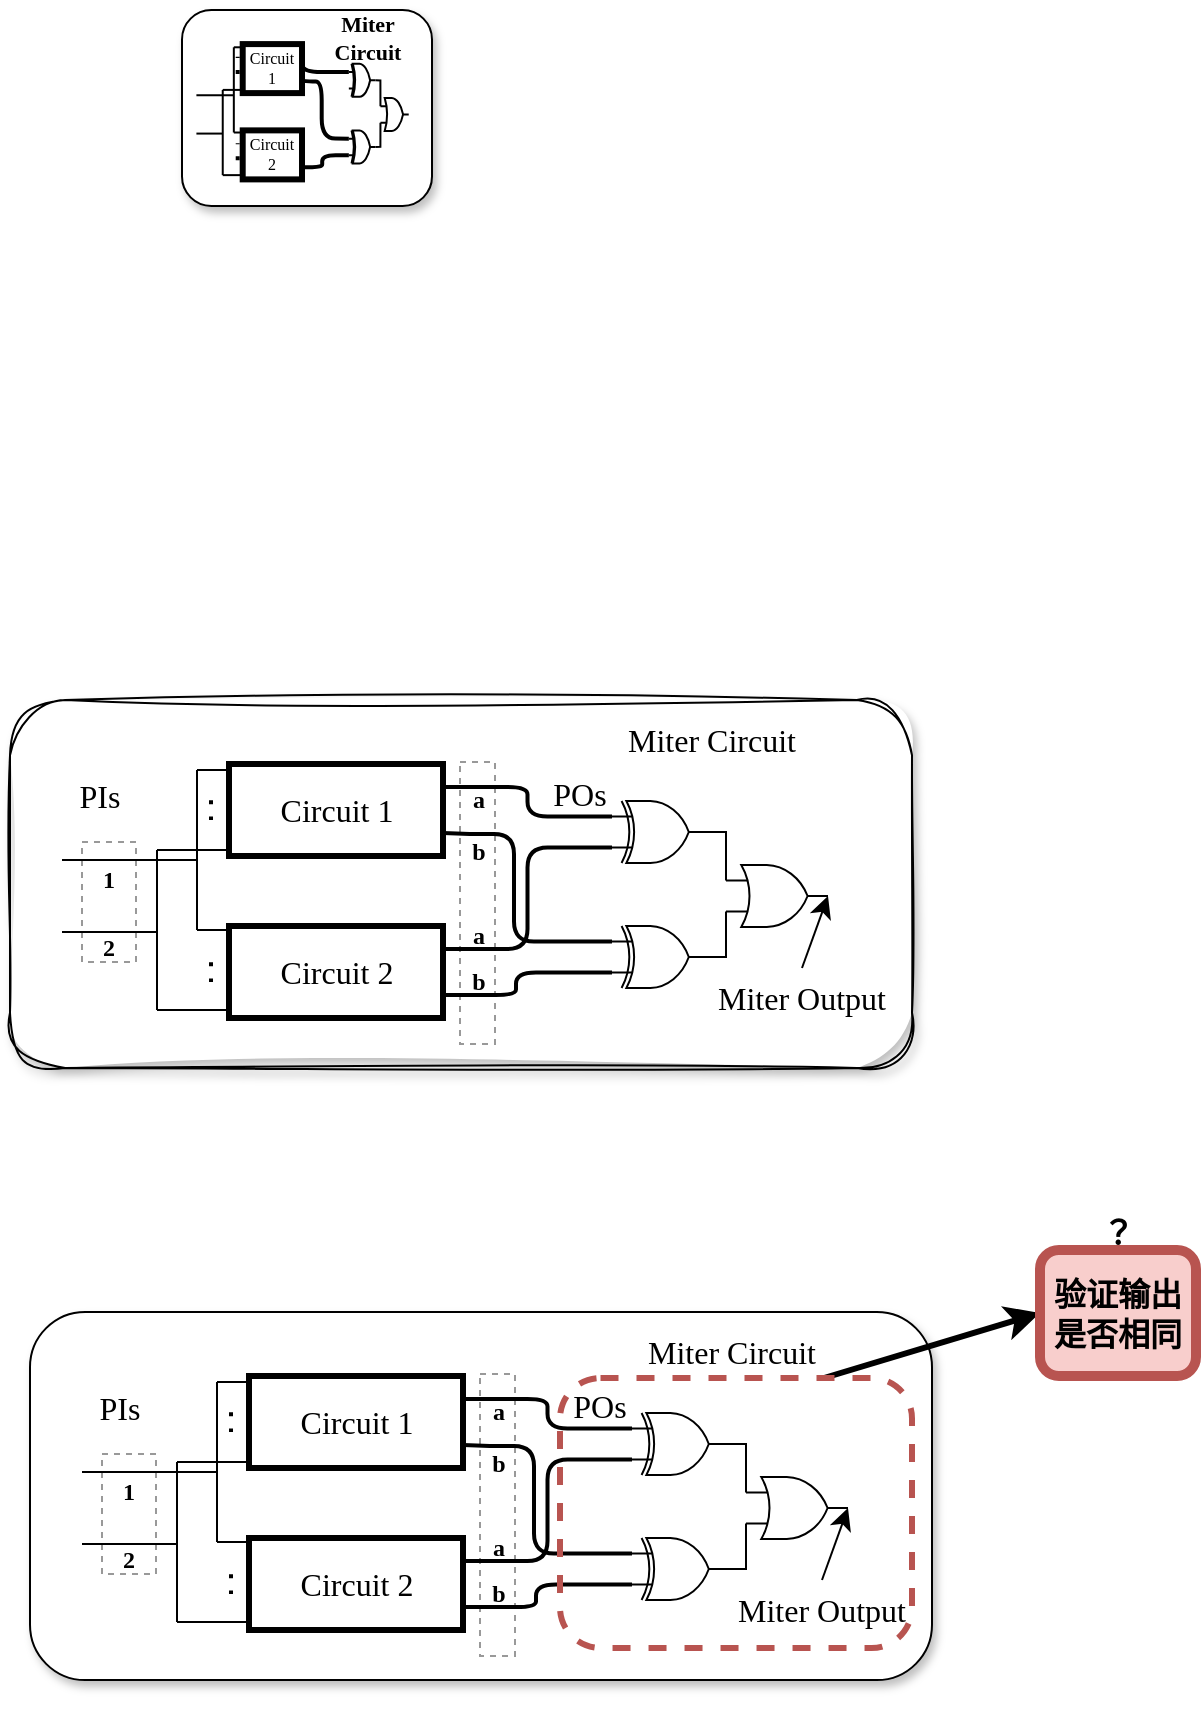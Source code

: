 <mxfile version="24.9.1">
  <diagram name="第 1 页" id="3zlwhkzbEn6zIwHLEL-s">
    <mxGraphModel dx="899" dy="822" grid="0" gridSize="10" guides="1" tooltips="1" connect="1" arrows="1" fold="1" page="0" pageScale="1" pageWidth="827" pageHeight="1169" math="0" shadow="0">
      <root>
        <mxCell id="0" />
        <mxCell id="1" parent="0" />
        <mxCell id="8TYDPo_ULC_1JVR2aMOj-1" value="" style="rounded=1;whiteSpace=wrap;html=1;fontFamily=Times New Roman;shadow=1;labelBackgroundColor=none;glass=0;sketch=1;curveFitting=1;jiggle=2;" parent="1" vertex="1">
          <mxGeometry x="-52" y="254" width="451" height="184" as="geometry" />
        </mxCell>
        <mxCell id="8TYDPo_ULC_1JVR2aMOj-2" value="" style="rounded=0;whiteSpace=wrap;html=1;dashed=1;labelBackgroundColor=none;opacity=40;fontFamily=Times New Roman;" parent="1" vertex="1">
          <mxGeometry x="-16" y="325" width="27" height="60" as="geometry" />
        </mxCell>
        <mxCell id="8TYDPo_ULC_1JVR2aMOj-3" value="" style="endArrow=none;html=1;rounded=0;fontSize=12;startSize=8;endSize=8;curved=1;fontFamily=Times New Roman;labelBackgroundColor=none;fontColor=default;" parent="1" edge="1">
          <mxGeometry width="50" height="50" relative="1" as="geometry">
            <mxPoint x="41.5" y="289" as="sourcePoint" />
            <mxPoint x="73.5" y="289" as="targetPoint" />
          </mxGeometry>
        </mxCell>
        <mxCell id="8TYDPo_ULC_1JVR2aMOj-4" value="" style="endArrow=none;html=1;rounded=0;fontSize=12;startSize=8;endSize=8;curved=1;fontFamily=Times New Roman;labelBackgroundColor=none;fontColor=default;" parent="1" edge="1">
          <mxGeometry width="50" height="50" relative="1" as="geometry">
            <mxPoint x="41.5" y="369" as="sourcePoint" />
            <mxPoint x="73.5" y="369" as="targetPoint" />
          </mxGeometry>
        </mxCell>
        <mxCell id="8TYDPo_ULC_1JVR2aMOj-5" value="" style="endArrow=none;html=1;rounded=0;fontSize=12;startSize=8;endSize=8;curved=1;fontFamily=Times New Roman;labelBackgroundColor=none;fontColor=default;" parent="1" edge="1">
          <mxGeometry width="50" height="50" relative="1" as="geometry">
            <mxPoint x="41.5" y="369" as="sourcePoint" />
            <mxPoint x="41.5" y="289" as="targetPoint" />
          </mxGeometry>
        </mxCell>
        <mxCell id="8TYDPo_ULC_1JVR2aMOj-6" value="" style="endArrow=none;html=1;rounded=0;fontSize=12;startSize=8;endSize=8;curved=1;fontFamily=Times New Roman;labelBackgroundColor=none;fontColor=default;" parent="1" edge="1">
          <mxGeometry width="50" height="50" relative="1" as="geometry">
            <mxPoint x="21.5" y="409" as="sourcePoint" />
            <mxPoint x="73.5" y="409" as="targetPoint" />
          </mxGeometry>
        </mxCell>
        <mxCell id="8TYDPo_ULC_1JVR2aMOj-7" value="" style="endArrow=none;html=1;rounded=0;fontSize=12;startSize=8;endSize=8;curved=1;fontFamily=Times New Roman;labelBackgroundColor=none;fontColor=default;" parent="1" edge="1">
          <mxGeometry width="50" height="50" relative="1" as="geometry">
            <mxPoint x="21.5" y="329" as="sourcePoint" />
            <mxPoint x="73.5" y="329" as="targetPoint" />
          </mxGeometry>
        </mxCell>
        <mxCell id="8TYDPo_ULC_1JVR2aMOj-8" value="" style="endArrow=none;html=1;rounded=0;fontSize=12;startSize=8;endSize=8;curved=1;labelBackgroundColor=none;fontFamily=Times New Roman;fontColor=default;" parent="1" edge="1">
          <mxGeometry width="50" height="50" relative="1" as="geometry">
            <mxPoint x="21.5" y="409" as="sourcePoint" />
            <mxPoint x="21.5" y="329" as="targetPoint" />
          </mxGeometry>
        </mxCell>
        <mxCell id="8TYDPo_ULC_1JVR2aMOj-9" value="" style="endArrow=none;html=1;rounded=0;fontSize=12;startSize=8;endSize=8;curved=1;labelBackgroundColor=none;fontFamily=Times New Roman;fontColor=default;" parent="1" edge="1">
          <mxGeometry width="50" height="50" relative="1" as="geometry">
            <mxPoint x="-26" y="370" as="sourcePoint" />
            <mxPoint x="21.5" y="370" as="targetPoint" />
          </mxGeometry>
        </mxCell>
        <mxCell id="8TYDPo_ULC_1JVR2aMOj-10" value="" style="endArrow=none;html=1;rounded=0;fontSize=12;startSize=8;endSize=8;curved=1;fontFamily=Times New Roman;labelBackgroundColor=none;fontColor=default;" parent="1" edge="1">
          <mxGeometry width="50" height="50" relative="1" as="geometry">
            <mxPoint x="-26" y="334" as="sourcePoint" />
            <mxPoint x="41.5" y="334" as="targetPoint" />
          </mxGeometry>
        </mxCell>
        <mxCell id="8TYDPo_ULC_1JVR2aMOj-11" value="" style="group;fillColor=none;fontFamily=Times New Roman;labelBackgroundColor=none;" parent="1" vertex="1" connectable="0">
          <mxGeometry x="73.5" y="367" width="170" height="86" as="geometry" />
        </mxCell>
        <mxCell id="8TYDPo_ULC_1JVR2aMOj-12" value="" style="rounded=0;whiteSpace=wrap;html=1;strokeWidth=3;fontFamily=Times New Roman;labelBackgroundColor=none;" parent="8TYDPo_ULC_1JVR2aMOj-11" vertex="1">
          <mxGeometry x="-16" width="107" height="46" as="geometry" />
        </mxCell>
        <mxCell id="8TYDPo_ULC_1JVR2aMOj-13" value="" style="endArrow=none;dashed=1;html=1;dashPattern=1 3;strokeWidth=2;rounded=0;fontSize=12;startSize=8;endSize=8;curved=1;fontFamily=Times New Roman;labelBackgroundColor=none;fontColor=default;" parent="8TYDPo_ULC_1JVR2aMOj-11" edge="1">
          <mxGeometry width="50" height="50" relative="1" as="geometry">
            <mxPoint x="-25" y="28" as="sourcePoint" />
            <mxPoint x="-25" y="12" as="targetPoint" />
          </mxGeometry>
        </mxCell>
        <mxCell id="8TYDPo_ULC_1JVR2aMOj-14" value="&lt;font&gt;Circuit 2&lt;/font&gt;" style="text;html=1;align=center;verticalAlign=middle;whiteSpace=wrap;rounded=0;fontSize=16;fontFamily=Times New Roman;labelBackgroundColor=none;" parent="8TYDPo_ULC_1JVR2aMOj-11" vertex="1">
          <mxGeometry x="5" y="8" width="65" height="30" as="geometry" />
        </mxCell>
        <mxCell id="8TYDPo_ULC_1JVR2aMOj-15" value="" style="rounded=0;whiteSpace=wrap;html=1;dashed=1;opacity=40;fontFamily=Times New Roman;labelBackgroundColor=none;" parent="8TYDPo_ULC_1JVR2aMOj-11" vertex="1">
          <mxGeometry x="99.5" y="-82" width="17.5" height="141" as="geometry" />
        </mxCell>
        <mxCell id="8TYDPo_ULC_1JVR2aMOj-16" value="&lt;b style=&quot;font-size: 12px;&quot;&gt;a&lt;/b&gt;&lt;span style=&quot;color: rgba(0, 0, 0, 0); font-size: 0px; text-align: start; text-wrap-mode: nowrap;&quot;&gt;%3CmxGraphModel%3E%3Croot%3E%3CmxCell%20id%3D%220%22%2F%3E%3CmxCell%20id%3D%221%22%20parent%3D%220%22%2F%3E%3CmxCell%20id%3D%222%22%20value%3D%22%26lt%3Bb%20style%3D%26quot%3Bfont-family%3A%20%26amp%3Bquot%3BTimes%20New%20Roman%26amp%3Bquot%3B%3B%20font-size%3A%2012px%3B%26quot%3B%26gt%3B1%26lt%3B%2Fb%26gt%3B%22%20style%3D%22text%3Bhtml%3D1%3Balign%3Dcenter%3BverticalAlign%3Dmiddle%3BwhiteSpace%3Dwrap%3Brounded%3D0%3BfontSize%3D16%3B%22%20vertex%3D%221%22%20parent%3D%221%22%3E%3CmxGeometry%20x%3D%225%22%20y%3D%22537%22%20width%3D%2254.5%22%20height%3D%2225%22%20as%3D%22geometry%22%2F%3E%3C%2FmxCell%3E%3C%2Froot%3E%3C%2FmxGraphModel%3E&lt;/span&gt;" style="text;html=1;align=center;verticalAlign=middle;whiteSpace=wrap;rounded=0;fontSize=16;fontFamily=Times New Roman;labelBackgroundColor=none;" parent="8TYDPo_ULC_1JVR2aMOj-11" vertex="1">
          <mxGeometry x="81.5" y="-10" width="54.5" height="25" as="geometry" />
        </mxCell>
        <mxCell id="8TYDPo_ULC_1JVR2aMOj-17" value="&lt;b style=&quot;font-size: 12px;&quot;&gt;b&lt;/b&gt;" style="text;html=1;align=center;verticalAlign=middle;whiteSpace=wrap;rounded=0;fontSize=16;fontFamily=Times New Roman;labelBackgroundColor=none;" parent="8TYDPo_ULC_1JVR2aMOj-11" vertex="1">
          <mxGeometry x="81.5" y="13" width="54.5" height="25" as="geometry" />
        </mxCell>
        <mxCell id="8TYDPo_ULC_1JVR2aMOj-18" value="" style="group;fillColor=none;strokeWidth=1;fontFamily=Times New Roman;labelBackgroundColor=none;" parent="1" vertex="1" connectable="0">
          <mxGeometry x="73.5" y="286" width="199" height="52.5" as="geometry" />
        </mxCell>
        <mxCell id="8TYDPo_ULC_1JVR2aMOj-19" value="" style="rounded=0;whiteSpace=wrap;html=1;strokeWidth=3;fontFamily=Times New Roman;labelBackgroundColor=none;" parent="8TYDPo_ULC_1JVR2aMOj-18" vertex="1">
          <mxGeometry x="-16" width="107" height="46" as="geometry" />
        </mxCell>
        <mxCell id="8TYDPo_ULC_1JVR2aMOj-20" value="" style="endArrow=none;dashed=1;html=1;dashPattern=1 3;strokeWidth=2;rounded=0;fontSize=12;startSize=8;endSize=8;curved=1;fontFamily=Times New Roman;labelBackgroundColor=none;fontColor=default;" parent="8TYDPo_ULC_1JVR2aMOj-18" edge="1">
          <mxGeometry width="50" height="50" relative="1" as="geometry">
            <mxPoint x="-25" y="28" as="sourcePoint" />
            <mxPoint x="-25" y="12" as="targetPoint" />
          </mxGeometry>
        </mxCell>
        <mxCell id="8TYDPo_ULC_1JVR2aMOj-21" value="&lt;font&gt;Circuit 1&lt;/font&gt;" style="text;html=1;align=center;verticalAlign=middle;whiteSpace=wrap;rounded=0;fontSize=16;fontFamily=Times New Roman;labelBackgroundColor=none;" parent="8TYDPo_ULC_1JVR2aMOj-18" vertex="1">
          <mxGeometry x="5" y="8" width="65" height="30" as="geometry" />
        </mxCell>
        <mxCell id="8TYDPo_ULC_1JVR2aMOj-22" value="&lt;font&gt;POs&lt;/font&gt;" style="text;html=1;align=center;verticalAlign=middle;whiteSpace=wrap;rounded=0;fontSize=16;fontFamily=Times New Roman;labelBackgroundColor=none;" parent="8TYDPo_ULC_1JVR2aMOj-18" vertex="1">
          <mxGeometry x="129.5" width="60" height="30" as="geometry" />
        </mxCell>
        <mxCell id="8TYDPo_ULC_1JVR2aMOj-23" value="&lt;b style=&quot;font-size: 12px;&quot;&gt;a&lt;/b&gt;&lt;span style=&quot;color: rgba(0, 0, 0, 0); font-size: 0px; text-align: start; text-wrap-mode: nowrap;&quot;&gt;%3CmxGraphModel%3E%3Croot%3E%3CmxCell%20id%3D%220%22%2F%3E%3CmxCell%20id%3D%221%22%20parent%3D%220%22%2F%3E%3CmxCell%20id%3D%222%22%20value%3D%22%26lt%3Bb%20style%3D%26quot%3Bfont-family%3A%20%26amp%3Bquot%3BTimes%20New%20Roman%26amp%3Bquot%3B%3B%20font-size%3A%2012px%3B%26quot%3B%26gt%3B1%26lt%3B%2Fb%26gt%3B%22%20style%3D%22text%3Bhtml%3D1%3Balign%3Dcenter%3BverticalAlign%3Dmiddle%3BwhiteSpace%3Dwrap%3Brounded%3D0%3BfontSize%3D16%3B%22%20vertex%3D%221%22%20parent%3D%221%22%3E%3CmxGeometry%20x%3D%225%22%20y%3D%22537%22%20width%3D%2254.5%22%20height%3D%2225%22%20as%3D%22geometry%22%2F%3E%3C%2FmxCell%3E%3C%2Froot%3E%3C%2FmxGraphModel%3E&lt;/span&gt;" style="text;html=1;align=center;verticalAlign=middle;whiteSpace=wrap;rounded=0;fontSize=16;fontFamily=Times New Roman;labelBackgroundColor=none;" parent="8TYDPo_ULC_1JVR2aMOj-18" vertex="1">
          <mxGeometry x="81.5" y="3.5" width="54.5" height="25" as="geometry" />
        </mxCell>
        <mxCell id="8TYDPo_ULC_1JVR2aMOj-24" value="&lt;b style=&quot;font-size: 12px;&quot;&gt;b&lt;/b&gt;" style="text;html=1;align=center;verticalAlign=middle;whiteSpace=wrap;rounded=0;fontSize=16;fontFamily=Times New Roman;labelBackgroundColor=none;" parent="8TYDPo_ULC_1JVR2aMOj-18" vertex="1">
          <mxGeometry x="81.5" y="29.5" width="54.5" height="25" as="geometry" />
        </mxCell>
        <mxCell id="8TYDPo_ULC_1JVR2aMOj-25" style="edgeStyle=orthogonalEdgeStyle;rounded=1;orthogonalLoop=1;jettySize=auto;html=1;exitX=0;exitY=0.25;exitDx=0;exitDy=0;exitPerimeter=0;entryX=1;entryY=0.25;entryDx=0;entryDy=0;fontSize=12;startSize=8;endSize=8;endArrow=none;endFill=0;curved=0;strokeWidth=2;fontFamily=Times New Roman;labelBackgroundColor=none;fontColor=default;" parent="1" source="8TYDPo_ULC_1JVR2aMOj-28" target="8TYDPo_ULC_1JVR2aMOj-19" edge="1">
          <mxGeometry relative="1" as="geometry" />
        </mxCell>
        <mxCell id="8TYDPo_ULC_1JVR2aMOj-26" style="edgeStyle=orthogonalEdgeStyle;rounded=1;orthogonalLoop=1;jettySize=auto;html=1;exitX=0;exitY=0.75;exitDx=0;exitDy=0;exitPerimeter=0;entryX=1;entryY=0.25;entryDx=0;entryDy=0;fontSize=12;startSize=8;endSize=8;endArrow=none;endFill=0;curved=0;strokeWidth=2;fontFamily=Times New Roman;labelBackgroundColor=none;fontColor=default;" parent="1" source="8TYDPo_ULC_1JVR2aMOj-28" target="8TYDPo_ULC_1JVR2aMOj-12" edge="1">
          <mxGeometry relative="1" as="geometry" />
        </mxCell>
        <mxCell id="8TYDPo_ULC_1JVR2aMOj-27" style="edgeStyle=orthogonalEdgeStyle;rounded=0;orthogonalLoop=1;jettySize=auto;html=1;exitX=1;exitY=0.5;exitDx=0;exitDy=0;exitPerimeter=0;fontSize=12;startSize=8;endSize=8;endArrow=none;endFill=0;entryX=0;entryY=0.25;entryDx=0;entryDy=0;entryPerimeter=0;fontFamily=Times New Roman;labelBackgroundColor=none;fontColor=default;" parent="1" source="8TYDPo_ULC_1JVR2aMOj-28" target="8TYDPo_ULC_1JVR2aMOj-34" edge="1">
          <mxGeometry relative="1" as="geometry">
            <mxPoint x="312.419" y="334" as="targetPoint" />
          </mxGeometry>
        </mxCell>
        <mxCell id="8TYDPo_ULC_1JVR2aMOj-28" value="" style="verticalLabelPosition=bottom;shadow=0;dashed=0;align=center;html=1;verticalAlign=top;shape=mxgraph.electrical.logic_gates.logic_gate;operation=xor;fontFamily=Times New Roman;labelBackgroundColor=none;" parent="1" vertex="1">
          <mxGeometry x="249" y="304.5" width="48" height="31" as="geometry" />
        </mxCell>
        <mxCell id="8TYDPo_ULC_1JVR2aMOj-29" style="edgeStyle=orthogonalEdgeStyle;rounded=1;orthogonalLoop=1;jettySize=auto;html=1;exitX=0;exitY=0.25;exitDx=0;exitDy=0;exitPerimeter=0;entryX=1;entryY=0.75;entryDx=0;entryDy=0;fontSize=12;startSize=8;endSize=8;endArrow=none;endFill=0;curved=0;strokeWidth=2;fontFamily=Times New Roman;labelBackgroundColor=none;fontColor=default;" parent="1" source="8TYDPo_ULC_1JVR2aMOj-32" target="8TYDPo_ULC_1JVR2aMOj-19" edge="1">
          <mxGeometry relative="1" as="geometry">
            <Array as="points">
              <mxPoint x="200" y="375" />
              <mxPoint x="200" y="321" />
              <mxPoint x="178" y="321" />
            </Array>
          </mxGeometry>
        </mxCell>
        <mxCell id="8TYDPo_ULC_1JVR2aMOj-30" style="edgeStyle=orthogonalEdgeStyle;rounded=1;orthogonalLoop=1;jettySize=auto;html=1;exitX=0;exitY=0.75;exitDx=0;exitDy=0;exitPerimeter=0;entryX=1;entryY=0.75;entryDx=0;entryDy=0;fontSize=12;startSize=8;endSize=8;endArrow=none;endFill=0;curved=0;strokeWidth=2;fontFamily=Times New Roman;labelBackgroundColor=none;fontColor=default;" parent="1" source="8TYDPo_ULC_1JVR2aMOj-32" target="8TYDPo_ULC_1JVR2aMOj-12" edge="1">
          <mxGeometry relative="1" as="geometry">
            <Array as="points">
              <mxPoint x="201" y="390" />
              <mxPoint x="201" y="402" />
            </Array>
          </mxGeometry>
        </mxCell>
        <mxCell id="8TYDPo_ULC_1JVR2aMOj-31" style="edgeStyle=orthogonalEdgeStyle;rounded=0;orthogonalLoop=1;jettySize=auto;html=1;exitX=1;exitY=0.5;exitDx=0;exitDy=0;exitPerimeter=0;fontSize=12;startSize=8;endSize=8;endArrow=none;endFill=0;entryX=0;entryY=0.75;entryDx=0;entryDy=0;entryPerimeter=0;fontFamily=Times New Roman;labelBackgroundColor=none;fontColor=default;" parent="1" source="8TYDPo_ULC_1JVR2aMOj-32" target="8TYDPo_ULC_1JVR2aMOj-34" edge="1">
          <mxGeometry relative="1" as="geometry">
            <mxPoint x="311.964" y="375" as="targetPoint" />
          </mxGeometry>
        </mxCell>
        <mxCell id="8TYDPo_ULC_1JVR2aMOj-32" value="" style="verticalLabelPosition=bottom;shadow=0;dashed=0;align=center;html=1;verticalAlign=top;shape=mxgraph.electrical.logic_gates.logic_gate;operation=xor;fontFamily=Times New Roman;labelBackgroundColor=none;" parent="1" vertex="1">
          <mxGeometry x="249" y="367" width="48" height="31" as="geometry" />
        </mxCell>
        <mxCell id="8TYDPo_ULC_1JVR2aMOj-33" value="&lt;font&gt;PIs&lt;/font&gt;" style="text;html=1;align=center;verticalAlign=middle;whiteSpace=wrap;rounded=0;fontSize=16;fontFamily=Times New Roman;labelBackgroundColor=none;" parent="1" vertex="1">
          <mxGeometry x="-37" y="287" width="60" height="30" as="geometry" />
        </mxCell>
        <mxCell id="8TYDPo_ULC_1JVR2aMOj-34" value="" style="verticalLabelPosition=bottom;shadow=0;dashed=0;align=center;html=1;verticalAlign=top;shape=mxgraph.electrical.logic_gates.logic_gate;operation=or;fontFamily=Times New Roman;labelBackgroundColor=none;" parent="1" vertex="1">
          <mxGeometry x="306" y="336.5" width="51" height="31" as="geometry" />
        </mxCell>
        <mxCell id="8TYDPo_ULC_1JVR2aMOj-35" value="&lt;b style=&quot;font-size: 12px;&quot;&gt;1&lt;/b&gt;" style="text;html=1;align=center;verticalAlign=middle;whiteSpace=wrap;rounded=0;fontSize=16;fontFamily=Times New Roman;labelBackgroundColor=none;" parent="1" vertex="1">
          <mxGeometry x="-29.75" y="329" width="54.5" height="25" as="geometry" />
        </mxCell>
        <mxCell id="8TYDPo_ULC_1JVR2aMOj-36" value="&lt;b style=&quot;font-size: 12px;&quot;&gt;2&lt;/b&gt;" style="text;html=1;align=center;verticalAlign=middle;whiteSpace=wrap;rounded=0;fontSize=16;fontFamily=Times New Roman;labelBackgroundColor=none;" parent="1" vertex="1">
          <mxGeometry x="-29.75" y="363" width="54.5" height="25" as="geometry" />
        </mxCell>
        <mxCell id="8TYDPo_ULC_1JVR2aMOj-37" value="&lt;font face=&quot;Times New Roman&quot;&gt;Miter Circuit&lt;/font&gt;" style="text;html=1;align=center;verticalAlign=middle;whiteSpace=wrap;rounded=0;fontSize=16;labelBackgroundColor=none;" parent="1" vertex="1">
          <mxGeometry x="243.5" y="259" width="110" height="30" as="geometry" />
        </mxCell>
        <mxCell id="8TYDPo_ULC_1JVR2aMOj-38" value="&lt;font face=&quot;Times New Roman&quot;&gt;Miter Output&lt;/font&gt;" style="text;html=1;align=center;verticalAlign=middle;whiteSpace=wrap;rounded=0;fontSize=16;labelBackgroundColor=none;" parent="1" vertex="1">
          <mxGeometry x="289" y="388" width="110" height="30" as="geometry" />
        </mxCell>
        <mxCell id="8TYDPo_ULC_1JVR2aMOj-39" style="edgeStyle=none;curved=1;rounded=0;orthogonalLoop=1;jettySize=auto;html=1;exitX=0.5;exitY=0;exitDx=0;exitDy=0;entryX=1;entryY=0.5;entryDx=0;entryDy=0;entryPerimeter=0;fontSize=12;startSize=8;endSize=8;labelBackgroundColor=none;fontColor=default;" parent="1" source="8TYDPo_ULC_1JVR2aMOj-38" target="8TYDPo_ULC_1JVR2aMOj-34" edge="1">
          <mxGeometry relative="1" as="geometry" />
        </mxCell>
        <mxCell id="8TYDPo_ULC_1JVR2aMOj-40" value="" style="rounded=1;whiteSpace=wrap;html=1;fontFamily=Times New Roman;shadow=1;labelBackgroundColor=none;glass=0;" parent="1" vertex="1">
          <mxGeometry x="-42" y="560" width="451" height="184" as="geometry" />
        </mxCell>
        <mxCell id="8TYDPo_ULC_1JVR2aMOj-41" value="" style="rounded=0;whiteSpace=wrap;html=1;dashed=1;labelBackgroundColor=none;opacity=40;fontFamily=Times New Roman;" parent="1" vertex="1">
          <mxGeometry x="-6" y="631" width="27" height="60" as="geometry" />
        </mxCell>
        <mxCell id="8TYDPo_ULC_1JVR2aMOj-42" value="" style="endArrow=none;html=1;rounded=0;fontSize=12;startSize=8;endSize=8;curved=1;fontFamily=Times New Roman;labelBackgroundColor=none;fontColor=default;" parent="1" edge="1">
          <mxGeometry width="50" height="50" relative="1" as="geometry">
            <mxPoint x="51.5" y="595" as="sourcePoint" />
            <mxPoint x="83.5" y="595" as="targetPoint" />
          </mxGeometry>
        </mxCell>
        <mxCell id="8TYDPo_ULC_1JVR2aMOj-43" value="" style="endArrow=none;html=1;rounded=0;fontSize=12;startSize=8;endSize=8;curved=1;fontFamily=Times New Roman;labelBackgroundColor=none;fontColor=default;" parent="1" edge="1">
          <mxGeometry width="50" height="50" relative="1" as="geometry">
            <mxPoint x="51.5" y="675" as="sourcePoint" />
            <mxPoint x="83.5" y="675" as="targetPoint" />
          </mxGeometry>
        </mxCell>
        <mxCell id="8TYDPo_ULC_1JVR2aMOj-44" value="" style="endArrow=none;html=1;rounded=0;fontSize=12;startSize=8;endSize=8;curved=1;fontFamily=Times New Roman;labelBackgroundColor=none;fontColor=default;" parent="1" edge="1">
          <mxGeometry width="50" height="50" relative="1" as="geometry">
            <mxPoint x="51.5" y="675" as="sourcePoint" />
            <mxPoint x="51.5" y="595" as="targetPoint" />
          </mxGeometry>
        </mxCell>
        <mxCell id="8TYDPo_ULC_1JVR2aMOj-45" value="" style="endArrow=none;html=1;rounded=0;fontSize=12;startSize=8;endSize=8;curved=1;fontFamily=Times New Roman;labelBackgroundColor=none;fontColor=default;" parent="1" edge="1">
          <mxGeometry width="50" height="50" relative="1" as="geometry">
            <mxPoint x="31.5" y="715" as="sourcePoint" />
            <mxPoint x="83.5" y="715" as="targetPoint" />
          </mxGeometry>
        </mxCell>
        <mxCell id="8TYDPo_ULC_1JVR2aMOj-46" value="" style="endArrow=none;html=1;rounded=0;fontSize=12;startSize=8;endSize=8;curved=1;fontFamily=Times New Roman;labelBackgroundColor=none;fontColor=default;" parent="1" edge="1">
          <mxGeometry width="50" height="50" relative="1" as="geometry">
            <mxPoint x="31.5" y="635" as="sourcePoint" />
            <mxPoint x="83.5" y="635" as="targetPoint" />
          </mxGeometry>
        </mxCell>
        <mxCell id="8TYDPo_ULC_1JVR2aMOj-47" value="" style="endArrow=none;html=1;rounded=0;fontSize=12;startSize=8;endSize=8;curved=1;labelBackgroundColor=none;fontFamily=Times New Roman;fontColor=default;" parent="1" edge="1">
          <mxGeometry width="50" height="50" relative="1" as="geometry">
            <mxPoint x="31.5" y="715" as="sourcePoint" />
            <mxPoint x="31.5" y="635" as="targetPoint" />
          </mxGeometry>
        </mxCell>
        <mxCell id="8TYDPo_ULC_1JVR2aMOj-48" value="" style="endArrow=none;html=1;rounded=0;fontSize=12;startSize=8;endSize=8;curved=1;labelBackgroundColor=none;fontFamily=Times New Roman;fontColor=default;" parent="1" edge="1">
          <mxGeometry width="50" height="50" relative="1" as="geometry">
            <mxPoint x="-16" y="676" as="sourcePoint" />
            <mxPoint x="31.5" y="676" as="targetPoint" />
          </mxGeometry>
        </mxCell>
        <mxCell id="8TYDPo_ULC_1JVR2aMOj-49" value="" style="endArrow=none;html=1;rounded=0;fontSize=12;startSize=8;endSize=8;curved=1;fontFamily=Times New Roman;labelBackgroundColor=none;fontColor=default;" parent="1" edge="1">
          <mxGeometry width="50" height="50" relative="1" as="geometry">
            <mxPoint x="-16" y="640" as="sourcePoint" />
            <mxPoint x="51.5" y="640" as="targetPoint" />
          </mxGeometry>
        </mxCell>
        <mxCell id="8TYDPo_ULC_1JVR2aMOj-50" value="" style="group;fillColor=none;fontFamily=Times New Roman;labelBackgroundColor=none;" parent="1" vertex="1" connectable="0">
          <mxGeometry x="83.5" y="673" width="170" height="86" as="geometry" />
        </mxCell>
        <mxCell id="8TYDPo_ULC_1JVR2aMOj-51" value="" style="rounded=0;whiteSpace=wrap;html=1;strokeWidth=3;fontFamily=Times New Roman;labelBackgroundColor=none;" parent="8TYDPo_ULC_1JVR2aMOj-50" vertex="1">
          <mxGeometry x="-16" width="107" height="46" as="geometry" />
        </mxCell>
        <mxCell id="8TYDPo_ULC_1JVR2aMOj-52" value="" style="endArrow=none;dashed=1;html=1;dashPattern=1 3;strokeWidth=2;rounded=0;fontSize=12;startSize=8;endSize=8;curved=1;fontFamily=Times New Roman;labelBackgroundColor=none;fontColor=default;" parent="8TYDPo_ULC_1JVR2aMOj-50" edge="1">
          <mxGeometry width="50" height="50" relative="1" as="geometry">
            <mxPoint x="-25" y="28" as="sourcePoint" />
            <mxPoint x="-25" y="12" as="targetPoint" />
          </mxGeometry>
        </mxCell>
        <mxCell id="8TYDPo_ULC_1JVR2aMOj-53" value="&lt;font&gt;Circuit 2&lt;/font&gt;" style="text;html=1;align=center;verticalAlign=middle;whiteSpace=wrap;rounded=0;fontSize=16;fontFamily=Times New Roman;labelBackgroundColor=none;" parent="8TYDPo_ULC_1JVR2aMOj-50" vertex="1">
          <mxGeometry x="5" y="8" width="65" height="30" as="geometry" />
        </mxCell>
        <mxCell id="8TYDPo_ULC_1JVR2aMOj-54" value="" style="rounded=0;whiteSpace=wrap;html=1;dashed=1;opacity=40;fontFamily=Times New Roman;labelBackgroundColor=none;" parent="8TYDPo_ULC_1JVR2aMOj-50" vertex="1">
          <mxGeometry x="99.5" y="-82" width="17.5" height="141" as="geometry" />
        </mxCell>
        <mxCell id="8TYDPo_ULC_1JVR2aMOj-55" value="&lt;b style=&quot;font-size: 12px;&quot;&gt;a&lt;/b&gt;&lt;span style=&quot;color: rgba(0, 0, 0, 0); font-size: 0px; text-align: start; text-wrap-mode: nowrap;&quot;&gt;%3CmxGraphModel%3E%3Croot%3E%3CmxCell%20id%3D%220%22%2F%3E%3CmxCell%20id%3D%221%22%20parent%3D%220%22%2F%3E%3CmxCell%20id%3D%222%22%20value%3D%22%26lt%3Bb%20style%3D%26quot%3Bfont-family%3A%20%26amp%3Bquot%3BTimes%20New%20Roman%26amp%3Bquot%3B%3B%20font-size%3A%2012px%3B%26quot%3B%26gt%3B1%26lt%3B%2Fb%26gt%3B%22%20style%3D%22text%3Bhtml%3D1%3Balign%3Dcenter%3BverticalAlign%3Dmiddle%3BwhiteSpace%3Dwrap%3Brounded%3D0%3BfontSize%3D16%3B%22%20vertex%3D%221%22%20parent%3D%221%22%3E%3CmxGeometry%20x%3D%225%22%20y%3D%22537%22%20width%3D%2254.5%22%20height%3D%2225%22%20as%3D%22geometry%22%2F%3E%3C%2FmxCell%3E%3C%2Froot%3E%3C%2FmxGraphModel%3E&lt;/span&gt;" style="text;html=1;align=center;verticalAlign=middle;whiteSpace=wrap;rounded=0;fontSize=16;fontFamily=Times New Roman;labelBackgroundColor=none;" parent="8TYDPo_ULC_1JVR2aMOj-50" vertex="1">
          <mxGeometry x="81.5" y="-10" width="54.5" height="25" as="geometry" />
        </mxCell>
        <mxCell id="8TYDPo_ULC_1JVR2aMOj-56" value="&lt;b style=&quot;font-size: 12px;&quot;&gt;b&lt;/b&gt;" style="text;html=1;align=center;verticalAlign=middle;whiteSpace=wrap;rounded=0;fontSize=16;fontFamily=Times New Roman;labelBackgroundColor=none;" parent="8TYDPo_ULC_1JVR2aMOj-50" vertex="1">
          <mxGeometry x="81.5" y="13" width="54.5" height="25" as="geometry" />
        </mxCell>
        <mxCell id="8TYDPo_ULC_1JVR2aMOj-57" value="" style="group;fillColor=none;strokeWidth=1;fontFamily=Times New Roman;labelBackgroundColor=none;" parent="1" vertex="1" connectable="0">
          <mxGeometry x="83.5" y="592" width="199" height="52.5" as="geometry" />
        </mxCell>
        <mxCell id="8TYDPo_ULC_1JVR2aMOj-58" value="" style="rounded=0;whiteSpace=wrap;html=1;strokeWidth=3;fontFamily=Times New Roman;labelBackgroundColor=none;" parent="8TYDPo_ULC_1JVR2aMOj-57" vertex="1">
          <mxGeometry x="-16" width="107" height="46" as="geometry" />
        </mxCell>
        <mxCell id="8TYDPo_ULC_1JVR2aMOj-59" value="" style="endArrow=none;dashed=1;html=1;dashPattern=1 3;strokeWidth=2;rounded=0;fontSize=12;startSize=8;endSize=8;curved=1;fontFamily=Times New Roman;labelBackgroundColor=none;fontColor=default;" parent="8TYDPo_ULC_1JVR2aMOj-57" edge="1">
          <mxGeometry width="50" height="50" relative="1" as="geometry">
            <mxPoint x="-25" y="28" as="sourcePoint" />
            <mxPoint x="-25" y="12" as="targetPoint" />
          </mxGeometry>
        </mxCell>
        <mxCell id="8TYDPo_ULC_1JVR2aMOj-60" value="&lt;font&gt;Circuit 1&lt;/font&gt;" style="text;html=1;align=center;verticalAlign=middle;whiteSpace=wrap;rounded=0;fontSize=16;fontFamily=Times New Roman;labelBackgroundColor=none;" parent="8TYDPo_ULC_1JVR2aMOj-57" vertex="1">
          <mxGeometry x="5" y="8" width="65" height="30" as="geometry" />
        </mxCell>
        <mxCell id="8TYDPo_ULC_1JVR2aMOj-61" value="&lt;font&gt;POs&lt;/font&gt;" style="text;html=1;align=center;verticalAlign=middle;whiteSpace=wrap;rounded=0;fontSize=16;fontFamily=Times New Roman;labelBackgroundColor=none;" parent="8TYDPo_ULC_1JVR2aMOj-57" vertex="1">
          <mxGeometry x="129.5" width="60" height="30" as="geometry" />
        </mxCell>
        <mxCell id="8TYDPo_ULC_1JVR2aMOj-62" value="&lt;b style=&quot;font-size: 12px;&quot;&gt;a&lt;/b&gt;&lt;span style=&quot;color: rgba(0, 0, 0, 0); font-size: 0px; text-align: start; text-wrap-mode: nowrap;&quot;&gt;%3CmxGraphModel%3E%3Croot%3E%3CmxCell%20id%3D%220%22%2F%3E%3CmxCell%20id%3D%221%22%20parent%3D%220%22%2F%3E%3CmxCell%20id%3D%222%22%20value%3D%22%26lt%3Bb%20style%3D%26quot%3Bfont-family%3A%20%26amp%3Bquot%3BTimes%20New%20Roman%26amp%3Bquot%3B%3B%20font-size%3A%2012px%3B%26quot%3B%26gt%3B1%26lt%3B%2Fb%26gt%3B%22%20style%3D%22text%3Bhtml%3D1%3Balign%3Dcenter%3BverticalAlign%3Dmiddle%3BwhiteSpace%3Dwrap%3Brounded%3D0%3BfontSize%3D16%3B%22%20vertex%3D%221%22%20parent%3D%221%22%3E%3CmxGeometry%20x%3D%225%22%20y%3D%22537%22%20width%3D%2254.5%22%20height%3D%2225%22%20as%3D%22geometry%22%2F%3E%3C%2FmxCell%3E%3C%2Froot%3E%3C%2FmxGraphModel%3E&lt;/span&gt;" style="text;html=1;align=center;verticalAlign=middle;whiteSpace=wrap;rounded=0;fontSize=16;fontFamily=Times New Roman;labelBackgroundColor=none;" parent="8TYDPo_ULC_1JVR2aMOj-57" vertex="1">
          <mxGeometry x="81.5" y="3.5" width="54.5" height="25" as="geometry" />
        </mxCell>
        <mxCell id="8TYDPo_ULC_1JVR2aMOj-63" value="&lt;b style=&quot;font-size: 12px;&quot;&gt;b&lt;/b&gt;" style="text;html=1;align=center;verticalAlign=middle;whiteSpace=wrap;rounded=0;fontSize=16;fontFamily=Times New Roman;labelBackgroundColor=none;" parent="8TYDPo_ULC_1JVR2aMOj-57" vertex="1">
          <mxGeometry x="81.5" y="29.5" width="54.5" height="25" as="geometry" />
        </mxCell>
        <mxCell id="8TYDPo_ULC_1JVR2aMOj-64" style="edgeStyle=orthogonalEdgeStyle;rounded=1;orthogonalLoop=1;jettySize=auto;html=1;exitX=0;exitY=0.25;exitDx=0;exitDy=0;exitPerimeter=0;entryX=1;entryY=0.25;entryDx=0;entryDy=0;fontSize=12;startSize=8;endSize=8;endArrow=none;endFill=0;curved=0;strokeWidth=2;fontFamily=Times New Roman;labelBackgroundColor=none;fontColor=default;" parent="1" source="8TYDPo_ULC_1JVR2aMOj-67" target="8TYDPo_ULC_1JVR2aMOj-58" edge="1">
          <mxGeometry relative="1" as="geometry" />
        </mxCell>
        <mxCell id="8TYDPo_ULC_1JVR2aMOj-65" style="edgeStyle=orthogonalEdgeStyle;rounded=1;orthogonalLoop=1;jettySize=auto;html=1;exitX=0;exitY=0.75;exitDx=0;exitDy=0;exitPerimeter=0;entryX=1;entryY=0.25;entryDx=0;entryDy=0;fontSize=12;startSize=8;endSize=8;endArrow=none;endFill=0;curved=0;strokeWidth=2;fontFamily=Times New Roman;labelBackgroundColor=none;fontColor=default;" parent="1" source="8TYDPo_ULC_1JVR2aMOj-67" target="8TYDPo_ULC_1JVR2aMOj-51" edge="1">
          <mxGeometry relative="1" as="geometry" />
        </mxCell>
        <mxCell id="8TYDPo_ULC_1JVR2aMOj-66" style="edgeStyle=orthogonalEdgeStyle;rounded=0;orthogonalLoop=1;jettySize=auto;html=1;exitX=1;exitY=0.5;exitDx=0;exitDy=0;exitPerimeter=0;fontSize=12;startSize=8;endSize=8;endArrow=none;endFill=0;entryX=0;entryY=0.25;entryDx=0;entryDy=0;entryPerimeter=0;fontFamily=Times New Roman;labelBackgroundColor=none;fontColor=default;" parent="1" source="8TYDPo_ULC_1JVR2aMOj-67" target="8TYDPo_ULC_1JVR2aMOj-73" edge="1">
          <mxGeometry relative="1" as="geometry">
            <mxPoint x="322.419" y="640" as="targetPoint" />
          </mxGeometry>
        </mxCell>
        <mxCell id="8TYDPo_ULC_1JVR2aMOj-67" value="" style="verticalLabelPosition=bottom;shadow=0;dashed=0;align=center;html=1;verticalAlign=top;shape=mxgraph.electrical.logic_gates.logic_gate;operation=xor;fontFamily=Times New Roman;labelBackgroundColor=none;" parent="1" vertex="1">
          <mxGeometry x="259" y="610.5" width="48" height="31" as="geometry" />
        </mxCell>
        <mxCell id="8TYDPo_ULC_1JVR2aMOj-68" style="edgeStyle=orthogonalEdgeStyle;rounded=1;orthogonalLoop=1;jettySize=auto;html=1;exitX=0;exitY=0.25;exitDx=0;exitDy=0;exitPerimeter=0;entryX=1;entryY=0.75;entryDx=0;entryDy=0;fontSize=12;startSize=8;endSize=8;endArrow=none;endFill=0;curved=0;strokeWidth=2;fontFamily=Times New Roman;labelBackgroundColor=none;fontColor=default;" parent="1" source="8TYDPo_ULC_1JVR2aMOj-71" target="8TYDPo_ULC_1JVR2aMOj-58" edge="1">
          <mxGeometry relative="1" as="geometry">
            <Array as="points">
              <mxPoint x="210" y="681" />
              <mxPoint x="210" y="627" />
              <mxPoint x="188" y="627" />
            </Array>
          </mxGeometry>
        </mxCell>
        <mxCell id="8TYDPo_ULC_1JVR2aMOj-69" style="edgeStyle=orthogonalEdgeStyle;rounded=1;orthogonalLoop=1;jettySize=auto;html=1;exitX=0;exitY=0.75;exitDx=0;exitDy=0;exitPerimeter=0;entryX=1;entryY=0.75;entryDx=0;entryDy=0;fontSize=12;startSize=8;endSize=8;endArrow=none;endFill=0;curved=0;strokeWidth=2;fontFamily=Times New Roman;labelBackgroundColor=none;fontColor=default;" parent="1" source="8TYDPo_ULC_1JVR2aMOj-71" target="8TYDPo_ULC_1JVR2aMOj-51" edge="1">
          <mxGeometry relative="1" as="geometry">
            <Array as="points">
              <mxPoint x="211" y="696" />
              <mxPoint x="211" y="708" />
            </Array>
          </mxGeometry>
        </mxCell>
        <mxCell id="8TYDPo_ULC_1JVR2aMOj-70" style="edgeStyle=orthogonalEdgeStyle;rounded=0;orthogonalLoop=1;jettySize=auto;html=1;exitX=1;exitY=0.5;exitDx=0;exitDy=0;exitPerimeter=0;fontSize=12;startSize=8;endSize=8;endArrow=none;endFill=0;entryX=0;entryY=0.75;entryDx=0;entryDy=0;entryPerimeter=0;fontFamily=Times New Roman;labelBackgroundColor=none;fontColor=default;" parent="1" source="8TYDPo_ULC_1JVR2aMOj-71" target="8TYDPo_ULC_1JVR2aMOj-73" edge="1">
          <mxGeometry relative="1" as="geometry">
            <mxPoint x="321.964" y="681" as="targetPoint" />
          </mxGeometry>
        </mxCell>
        <mxCell id="8TYDPo_ULC_1JVR2aMOj-71" value="" style="verticalLabelPosition=bottom;shadow=0;dashed=0;align=center;html=1;verticalAlign=top;shape=mxgraph.electrical.logic_gates.logic_gate;operation=xor;fontFamily=Times New Roman;labelBackgroundColor=none;" parent="1" vertex="1">
          <mxGeometry x="259" y="673" width="48" height="31" as="geometry" />
        </mxCell>
        <mxCell id="8TYDPo_ULC_1JVR2aMOj-72" value="&lt;font&gt;PIs&lt;/font&gt;" style="text;html=1;align=center;verticalAlign=middle;whiteSpace=wrap;rounded=0;fontSize=16;fontFamily=Times New Roman;labelBackgroundColor=none;" parent="1" vertex="1">
          <mxGeometry x="-27" y="593" width="60" height="30" as="geometry" />
        </mxCell>
        <mxCell id="8TYDPo_ULC_1JVR2aMOj-73" value="" style="verticalLabelPosition=bottom;shadow=0;dashed=0;align=center;html=1;verticalAlign=top;shape=mxgraph.electrical.logic_gates.logic_gate;operation=or;fontFamily=Times New Roman;labelBackgroundColor=none;" parent="1" vertex="1">
          <mxGeometry x="316" y="642.5" width="51" height="31" as="geometry" />
        </mxCell>
        <mxCell id="8TYDPo_ULC_1JVR2aMOj-74" value="&lt;b style=&quot;font-size: 12px;&quot;&gt;1&lt;/b&gt;" style="text;html=1;align=center;verticalAlign=middle;whiteSpace=wrap;rounded=0;fontSize=16;fontFamily=Times New Roman;labelBackgroundColor=none;" parent="1" vertex="1">
          <mxGeometry x="-19.75" y="635" width="54.5" height="25" as="geometry" />
        </mxCell>
        <mxCell id="8TYDPo_ULC_1JVR2aMOj-75" value="&lt;b style=&quot;font-size: 12px;&quot;&gt;2&lt;/b&gt;" style="text;html=1;align=center;verticalAlign=middle;whiteSpace=wrap;rounded=0;fontSize=16;fontFamily=Times New Roman;labelBackgroundColor=none;" parent="1" vertex="1">
          <mxGeometry x="-19.75" y="669" width="54.5" height="25" as="geometry" />
        </mxCell>
        <mxCell id="8TYDPo_ULC_1JVR2aMOj-76" value="&lt;font face=&quot;Times New Roman&quot;&gt;Miter Circuit&lt;/font&gt;" style="text;html=1;align=center;verticalAlign=middle;whiteSpace=wrap;rounded=0;fontSize=16;labelBackgroundColor=none;" parent="1" vertex="1">
          <mxGeometry x="253.5" y="565" width="110" height="30" as="geometry" />
        </mxCell>
        <mxCell id="8TYDPo_ULC_1JVR2aMOj-77" value="&lt;font face=&quot;Times New Roman&quot;&gt;Miter Output&lt;/font&gt;" style="text;html=1;align=center;verticalAlign=middle;whiteSpace=wrap;rounded=0;fontSize=16;labelBackgroundColor=none;" parent="1" vertex="1">
          <mxGeometry x="299" y="694" width="110" height="30" as="geometry" />
        </mxCell>
        <mxCell id="8TYDPo_ULC_1JVR2aMOj-78" style="edgeStyle=none;curved=1;rounded=0;orthogonalLoop=1;jettySize=auto;html=1;exitX=0.5;exitY=0;exitDx=0;exitDy=0;entryX=1;entryY=0.5;entryDx=0;entryDy=0;entryPerimeter=0;fontSize=12;startSize=8;endSize=8;labelBackgroundColor=none;fontColor=default;" parent="1" source="8TYDPo_ULC_1JVR2aMOj-77" target="8TYDPo_ULC_1JVR2aMOj-73" edge="1">
          <mxGeometry relative="1" as="geometry" />
        </mxCell>
        <mxCell id="8mS-6KC7OlvtBTJJKXPz-4" style="edgeStyle=none;curved=1;rounded=0;orthogonalLoop=1;jettySize=auto;html=1;exitX=0.75;exitY=0;exitDx=0;exitDy=0;entryX=0;entryY=0.5;entryDx=0;entryDy=0;fontSize=12;startSize=8;endSize=8;strokeWidth=3;" edge="1" parent="1" source="8mS-6KC7OlvtBTJJKXPz-1" target="8mS-6KC7OlvtBTJJKXPz-2">
          <mxGeometry relative="1" as="geometry" />
        </mxCell>
        <mxCell id="8mS-6KC7OlvtBTJJKXPz-1" value="" style="rounded=1;whiteSpace=wrap;html=1;fillColor=none;strokeColor=#b85450;strokeWidth=3;dashed=1;" vertex="1" parent="1">
          <mxGeometry x="223" y="593" width="176" height="135" as="geometry" />
        </mxCell>
        <mxCell id="8mS-6KC7OlvtBTJJKXPz-2" value="&lt;div&gt;&lt;b style=&quot;font-family: 宋体; background-color: initial;&quot;&gt;验证输出是否相同&lt;/b&gt;&lt;/div&gt;" style="text;html=1;align=center;verticalAlign=middle;whiteSpace=wrap;rounded=1;fontSize=16;fillColor=#f8cecc;strokeColor=#b85450;strokeWidth=5;" vertex="1" parent="1">
          <mxGeometry x="463" y="529" width="78" height="63" as="geometry" />
        </mxCell>
        <mxCell id="8mS-6KC7OlvtBTJJKXPz-3" value="&lt;font face=&quot;Times New Roman&quot;&gt;&lt;b&gt;？&lt;/b&gt;&lt;/font&gt;" style="text;html=1;align=center;verticalAlign=middle;whiteSpace=wrap;rounded=0;fontSize=16;" vertex="1" parent="1">
          <mxGeometry x="472" y="505" width="60" height="30" as="geometry" />
        </mxCell>
        <mxCell id="8mS-6KC7OlvtBTJJKXPz-44" value="" style="group;fontSize=8;" vertex="1" connectable="0" parent="1">
          <mxGeometry x="34" y="-91" width="125" height="106" as="geometry" />
        </mxCell>
        <mxCell id="8mS-6KC7OlvtBTJJKXPz-5" value="" style="rounded=1;whiteSpace=wrap;html=1;fontFamily=Times New Roman;shadow=1;labelBackgroundColor=none;glass=0;fontSize=8;" vertex="1" parent="8mS-6KC7OlvtBTJJKXPz-44">
          <mxGeometry width="125" height="98.01" as="geometry" />
        </mxCell>
        <mxCell id="8mS-6KC7OlvtBTJJKXPz-7" value="" style="endArrow=none;html=1;rounded=0;fontSize=8;startSize=8;endSize=8;curved=1;fontFamily=Times New Roman;labelBackgroundColor=none;fontColor=default;" edge="1" parent="8mS-6KC7OlvtBTJJKXPz-44">
          <mxGeometry width="50" height="50" relative="1" as="geometry">
            <mxPoint x="25.915" y="18.643" as="sourcePoint" />
            <mxPoint x="34.784" y="18.643" as="targetPoint" />
          </mxGeometry>
        </mxCell>
        <mxCell id="8mS-6KC7OlvtBTJJKXPz-8" value="" style="endArrow=none;html=1;rounded=0;fontSize=8;startSize=8;endSize=8;curved=1;fontFamily=Times New Roman;labelBackgroundColor=none;fontColor=default;" edge="1" parent="8mS-6KC7OlvtBTJJKXPz-44">
          <mxGeometry width="50" height="50" relative="1" as="geometry">
            <mxPoint x="25.915" y="61.256" as="sourcePoint" />
            <mxPoint x="34.784" y="61.256" as="targetPoint" />
          </mxGeometry>
        </mxCell>
        <mxCell id="8mS-6KC7OlvtBTJJKXPz-9" value="" style="endArrow=none;html=1;rounded=0;fontSize=8;startSize=8;endSize=8;curved=1;fontFamily=Times New Roman;labelBackgroundColor=none;fontColor=default;" edge="1" parent="8mS-6KC7OlvtBTJJKXPz-44">
          <mxGeometry width="50" height="50" relative="1" as="geometry">
            <mxPoint x="25.915" y="61.256" as="sourcePoint" />
            <mxPoint x="25.915" y="18.643" as="targetPoint" />
          </mxGeometry>
        </mxCell>
        <mxCell id="8mS-6KC7OlvtBTJJKXPz-10" value="" style="endArrow=none;html=1;rounded=0;fontSize=8;startSize=8;endSize=8;curved=1;fontFamily=Times New Roman;labelBackgroundColor=none;fontColor=default;" edge="1" parent="8mS-6KC7OlvtBTJJKXPz-44">
          <mxGeometry width="50" height="50" relative="1" as="geometry">
            <mxPoint x="20.371" y="82.563" as="sourcePoint" />
            <mxPoint x="34.784" y="82.563" as="targetPoint" />
          </mxGeometry>
        </mxCell>
        <mxCell id="8mS-6KC7OlvtBTJJKXPz-11" value="" style="endArrow=none;html=1;rounded=0;fontSize=8;startSize=8;endSize=8;curved=1;fontFamily=Times New Roman;labelBackgroundColor=none;fontColor=default;" edge="1" parent="8mS-6KC7OlvtBTJJKXPz-44">
          <mxGeometry width="50" height="50" relative="1" as="geometry">
            <mxPoint x="20.371" y="39.95" as="sourcePoint" />
            <mxPoint x="34.784" y="39.95" as="targetPoint" />
          </mxGeometry>
        </mxCell>
        <mxCell id="8mS-6KC7OlvtBTJJKXPz-12" value="" style="endArrow=none;html=1;rounded=0;fontSize=8;startSize=8;endSize=8;curved=1;labelBackgroundColor=none;fontFamily=Times New Roman;fontColor=default;" edge="1" parent="8mS-6KC7OlvtBTJJKXPz-44">
          <mxGeometry width="50" height="50" relative="1" as="geometry">
            <mxPoint x="20.371" y="82.563" as="sourcePoint" />
            <mxPoint x="20.371" y="39.95" as="targetPoint" />
          </mxGeometry>
        </mxCell>
        <mxCell id="8mS-6KC7OlvtBTJJKXPz-13" value="" style="endArrow=none;html=1;rounded=0;fontSize=8;startSize=8;endSize=8;curved=1;labelBackgroundColor=none;fontFamily=Times New Roman;fontColor=default;" edge="1" parent="8mS-6KC7OlvtBTJJKXPz-44">
          <mxGeometry width="50" height="50" relative="1" as="geometry">
            <mxPoint x="7.206" y="61.789" as="sourcePoint" />
            <mxPoint x="20.371" y="61.789" as="targetPoint" />
          </mxGeometry>
        </mxCell>
        <mxCell id="8mS-6KC7OlvtBTJJKXPz-14" value="" style="endArrow=none;html=1;rounded=0;fontSize=8;startSize=8;endSize=8;curved=1;fontFamily=Times New Roman;labelBackgroundColor=none;fontColor=default;" edge="1" parent="8mS-6KC7OlvtBTJJKXPz-44">
          <mxGeometry width="50" height="50" relative="1" as="geometry">
            <mxPoint x="7.206" y="42.613" as="sourcePoint" />
            <mxPoint x="25.915" y="42.613" as="targetPoint" />
          </mxGeometry>
        </mxCell>
        <mxCell id="8mS-6KC7OlvtBTJJKXPz-15" value="" style="group;fillColor=none;fontFamily=Times New Roman;labelBackgroundColor=none;fontSize=8;" vertex="1" connectable="0" parent="8mS-6KC7OlvtBTJJKXPz-44">
          <mxGeometry x="34.784" y="60.191" width="47.118" height="45.809" as="geometry" />
        </mxCell>
        <mxCell id="8mS-6KC7OlvtBTJJKXPz-16" value="" style="rounded=0;whiteSpace=wrap;html=1;strokeWidth=3;fontFamily=Times New Roman;labelBackgroundColor=none;fontSize=8;" vertex="1" parent="8mS-6KC7OlvtBTJJKXPz-15">
          <mxGeometry x="-4.435" width="29.656" height="24.503" as="geometry" />
        </mxCell>
        <mxCell id="8mS-6KC7OlvtBTJJKXPz-17" value="" style="endArrow=none;dashed=1;html=1;dashPattern=1 3;strokeWidth=2;rounded=0;fontSize=8;startSize=8;endSize=8;curved=1;fontFamily=Times New Roman;labelBackgroundColor=none;fontColor=default;" edge="1" parent="8mS-6KC7OlvtBTJJKXPz-15">
          <mxGeometry width="50" height="50" relative="1" as="geometry">
            <mxPoint x="-6.929" y="14.915" as="sourcePoint" />
            <mxPoint x="-6.929" y="6.392" as="targetPoint" />
          </mxGeometry>
        </mxCell>
        <mxCell id="8mS-6KC7OlvtBTJJKXPz-18" value="&lt;font&gt;Circuit 2&lt;/font&gt;" style="text;html=1;align=center;verticalAlign=middle;whiteSpace=wrap;rounded=0;fontSize=8;fontFamily=Times New Roman;labelBackgroundColor=none;" vertex="1" parent="8mS-6KC7OlvtBTJJKXPz-15">
          <mxGeometry x="1.386" y="4.261" width="18.016" height="15.98" as="geometry" />
        </mxCell>
        <mxCell id="8mS-6KC7OlvtBTJJKXPz-22" value="" style="group;fillColor=none;strokeWidth=1;fontFamily=Times New Roman;labelBackgroundColor=none;fontSize=8;" vertex="1" connectable="0" parent="8mS-6KC7OlvtBTJJKXPz-44">
          <mxGeometry x="34.784" y="17.045" width="55.155" height="27.965" as="geometry" />
        </mxCell>
        <mxCell id="8mS-6KC7OlvtBTJJKXPz-23" value="" style="rounded=0;whiteSpace=wrap;html=1;strokeWidth=3;fontFamily=Times New Roman;labelBackgroundColor=none;fontSize=8;" vertex="1" parent="8mS-6KC7OlvtBTJJKXPz-22">
          <mxGeometry x="-4.435" width="29.656" height="24.503" as="geometry" />
        </mxCell>
        <mxCell id="8mS-6KC7OlvtBTJJKXPz-24" value="" style="endArrow=none;dashed=1;html=1;dashPattern=1 3;strokeWidth=2;rounded=0;fontSize=8;startSize=8;endSize=8;curved=1;fontFamily=Times New Roman;labelBackgroundColor=none;fontColor=default;" edge="1" parent="8mS-6KC7OlvtBTJJKXPz-22">
          <mxGeometry width="50" height="50" relative="1" as="geometry">
            <mxPoint x="-6.929" y="14.915" as="sourcePoint" />
            <mxPoint x="-6.929" y="6.392" as="targetPoint" />
          </mxGeometry>
        </mxCell>
        <mxCell id="8mS-6KC7OlvtBTJJKXPz-25" value="&lt;font&gt;Circuit 1&lt;/font&gt;" style="text;html=1;align=center;verticalAlign=middle;whiteSpace=wrap;rounded=0;fontSize=8;fontFamily=Times New Roman;labelBackgroundColor=none;" vertex="1" parent="8mS-6KC7OlvtBTJJKXPz-22">
          <mxGeometry x="1.386" y="4.261" width="18.016" height="15.98" as="geometry" />
        </mxCell>
        <mxCell id="8mS-6KC7OlvtBTJJKXPz-29" style="edgeStyle=orthogonalEdgeStyle;rounded=1;orthogonalLoop=1;jettySize=auto;html=1;exitX=0;exitY=0.25;exitDx=0;exitDy=0;exitPerimeter=0;entryX=1;entryY=0.25;entryDx=0;entryDy=0;fontSize=8;startSize=8;endSize=8;endArrow=none;endFill=0;curved=0;strokeWidth=2;fontFamily=Times New Roman;labelBackgroundColor=none;fontColor=default;" edge="1" parent="8mS-6KC7OlvtBTJJKXPz-44" source="8mS-6KC7OlvtBTJJKXPz-32" target="8mS-6KC7OlvtBTJJKXPz-23">
          <mxGeometry relative="1" as="geometry" />
        </mxCell>
        <mxCell id="8mS-6KC7OlvtBTJJKXPz-31" style="edgeStyle=orthogonalEdgeStyle;rounded=0;orthogonalLoop=1;jettySize=auto;html=1;exitX=1;exitY=0.5;exitDx=0;exitDy=0;exitPerimeter=0;fontSize=8;startSize=8;endSize=8;endArrow=none;endFill=0;entryX=0;entryY=0.25;entryDx=0;entryDy=0;entryPerimeter=0;fontFamily=Times New Roman;labelBackgroundColor=none;fontColor=default;" edge="1" parent="8mS-6KC7OlvtBTJJKXPz-44" source="8mS-6KC7OlvtBTJJKXPz-32" target="8mS-6KC7OlvtBTJJKXPz-38">
          <mxGeometry relative="1" as="geometry">
            <mxPoint x="101.003" y="42.613" as="targetPoint" />
          </mxGeometry>
        </mxCell>
        <mxCell id="8mS-6KC7OlvtBTJJKXPz-32" value="" style="verticalLabelPosition=bottom;shadow=0;dashed=0;align=center;html=1;verticalAlign=top;shape=mxgraph.electrical.logic_gates.logic_gate;operation=xor;fontFamily=Times New Roman;labelBackgroundColor=none;fontSize=8;" vertex="1" parent="8mS-6KC7OlvtBTJJKXPz-44">
          <mxGeometry x="83.426" y="26.899" width="13.304" height="16.513" as="geometry" />
        </mxCell>
        <mxCell id="8mS-6KC7OlvtBTJJKXPz-33" style="edgeStyle=orthogonalEdgeStyle;rounded=1;orthogonalLoop=1;jettySize=auto;html=1;exitX=0;exitY=0.25;exitDx=0;exitDy=0;exitPerimeter=0;entryX=1;entryY=0.75;entryDx=0;entryDy=0;fontSize=8;startSize=8;endSize=8;endArrow=none;endFill=0;curved=0;strokeWidth=2;fontFamily=Times New Roman;labelBackgroundColor=none;fontColor=default;" edge="1" parent="8mS-6KC7OlvtBTJJKXPz-44" source="8mS-6KC7OlvtBTJJKXPz-36" target="8mS-6KC7OlvtBTJJKXPz-23">
          <mxGeometry relative="1" as="geometry">
            <Array as="points">
              <mxPoint x="69.845" y="64.452" />
              <mxPoint x="69.845" y="35.688" />
              <mxPoint x="63.747" y="35.688" />
            </Array>
          </mxGeometry>
        </mxCell>
        <mxCell id="8mS-6KC7OlvtBTJJKXPz-34" style="edgeStyle=orthogonalEdgeStyle;rounded=1;orthogonalLoop=1;jettySize=auto;html=1;exitX=0;exitY=0.75;exitDx=0;exitDy=0;exitPerimeter=0;entryX=1;entryY=0.75;entryDx=0;entryDy=0;fontSize=8;startSize=8;endSize=8;endArrow=none;endFill=0;curved=0;strokeWidth=2;fontFamily=Times New Roman;labelBackgroundColor=none;fontColor=default;" edge="1" parent="8mS-6KC7OlvtBTJJKXPz-44" source="8mS-6KC7OlvtBTJJKXPz-36" target="8mS-6KC7OlvtBTJJKXPz-16">
          <mxGeometry relative="1" as="geometry">
            <Array as="points">
              <mxPoint x="70.122" y="72.442" />
              <mxPoint x="70.122" y="78.834" />
            </Array>
          </mxGeometry>
        </mxCell>
        <mxCell id="8mS-6KC7OlvtBTJJKXPz-35" style="edgeStyle=orthogonalEdgeStyle;rounded=0;orthogonalLoop=1;jettySize=auto;html=1;exitX=1;exitY=0.5;exitDx=0;exitDy=0;exitPerimeter=0;fontSize=8;startSize=8;endSize=8;endArrow=none;endFill=0;entryX=0;entryY=0.75;entryDx=0;entryDy=0;entryPerimeter=0;fontFamily=Times New Roman;labelBackgroundColor=none;fontColor=default;" edge="1" parent="8mS-6KC7OlvtBTJJKXPz-44" source="8mS-6KC7OlvtBTJJKXPz-36" target="8mS-6KC7OlvtBTJJKXPz-38">
          <mxGeometry relative="1" as="geometry">
            <mxPoint x="100.877" y="64.452" as="targetPoint" />
          </mxGeometry>
        </mxCell>
        <mxCell id="8mS-6KC7OlvtBTJJKXPz-36" value="" style="verticalLabelPosition=bottom;shadow=0;dashed=0;align=center;html=1;verticalAlign=top;shape=mxgraph.electrical.logic_gates.logic_gate;operation=xor;fontFamily=Times New Roman;labelBackgroundColor=none;fontSize=8;" vertex="1" parent="8mS-6KC7OlvtBTJJKXPz-44">
          <mxGeometry x="83.426" y="60.191" width="13.304" height="16.513" as="geometry" />
        </mxCell>
        <mxCell id="8mS-6KC7OlvtBTJJKXPz-38" value="" style="verticalLabelPosition=bottom;shadow=0;dashed=0;align=center;html=1;verticalAlign=top;shape=mxgraph.electrical.logic_gates.logic_gate;operation=or;fontFamily=Times New Roman;labelBackgroundColor=none;fontSize=8;" vertex="1" parent="8mS-6KC7OlvtBTJJKXPz-44">
          <mxGeometry x="99.224" y="43.945" width="14.135" height="16.513" as="geometry" />
        </mxCell>
        <mxCell id="8mS-6KC7OlvtBTJJKXPz-41" value="&lt;font style=&quot;font-size: 11px;&quot; face=&quot;Times New Roman&quot;&gt;&lt;b style=&quot;&quot;&gt;Miter Circuit&lt;/b&gt;&lt;/font&gt;" style="text;html=1;align=center;verticalAlign=middle;whiteSpace=wrap;rounded=0;fontSize=8;labelBackgroundColor=none;" vertex="1" parent="8mS-6KC7OlvtBTJJKXPz-44">
          <mxGeometry x="78.001" y="6.003" width="30.488" height="15.98" as="geometry" />
        </mxCell>
      </root>
    </mxGraphModel>
  </diagram>
</mxfile>
